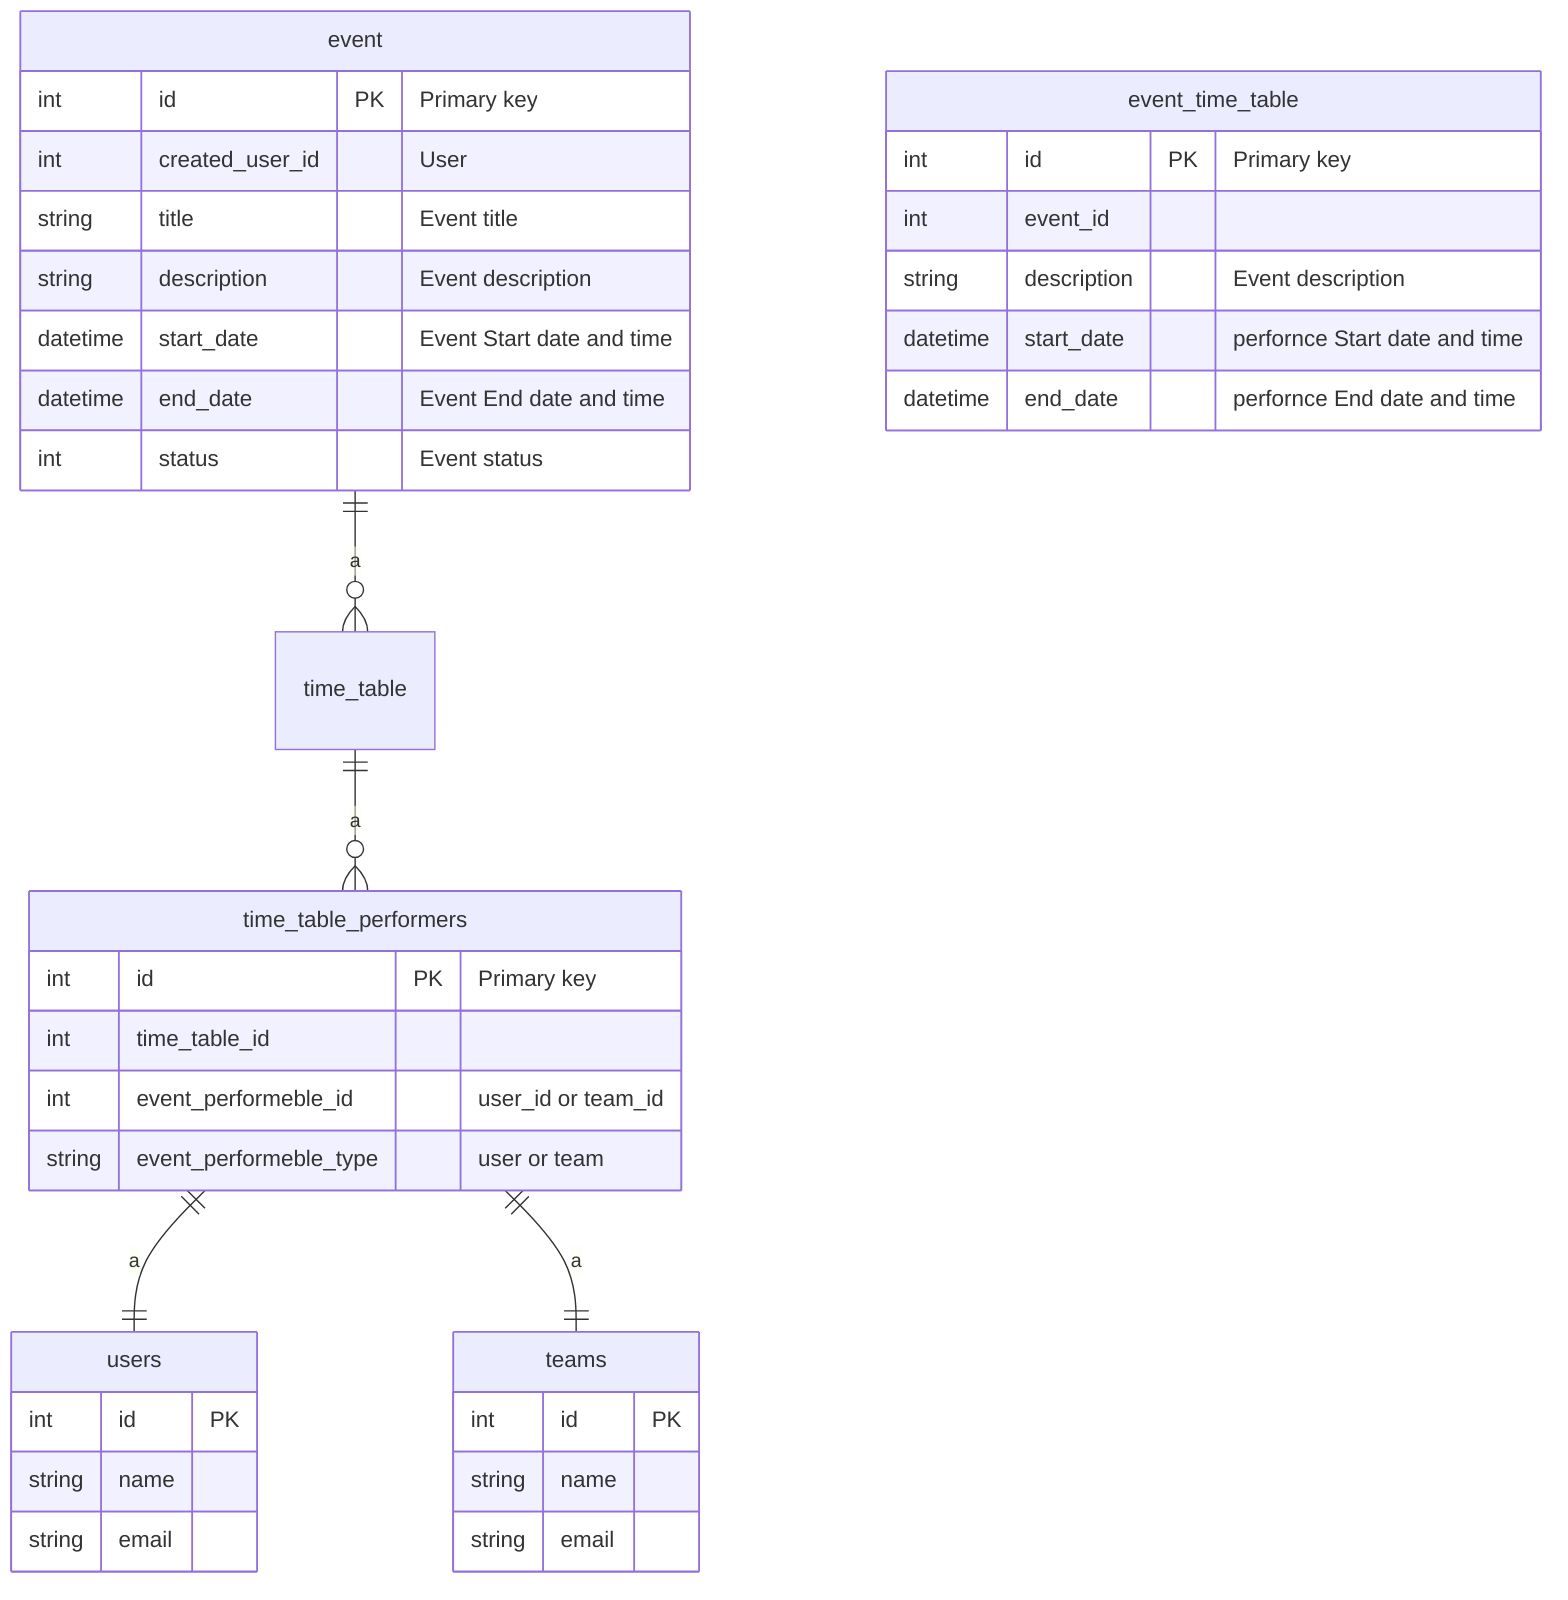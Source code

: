 erDiagram


    event ||--o{ time_table : a
    time_table ||--o{ time_table_performers : a
    time_table_performers ||--|| users : a
    time_table_performers ||--|| teams : a

    event {
        int id PK "Primary key"
        int created_user_id "User"
        string title "Event title"
        string description "Event description"
        datetime start_date "Event Start date and time"
        datetime end_date "Event End date and time"
        int status "Event status"
    }

    event_time_table {
        int id PK "Primary key"
        int event_id
        string description "Event description"
        datetime start_date "perfornce Start date and time"
        datetime end_date "perfornce End date and time"
    }

    time_table_performers {
        int id PK "Primary key"
        int time_table_id

        int event_performeble_id "user_id or team_id"
        string event_performeble_type " user or team"
    }

    users {
        int id PK
        string name
        string email
    }

    teams {
        int id PK
        string name
        string email
    }